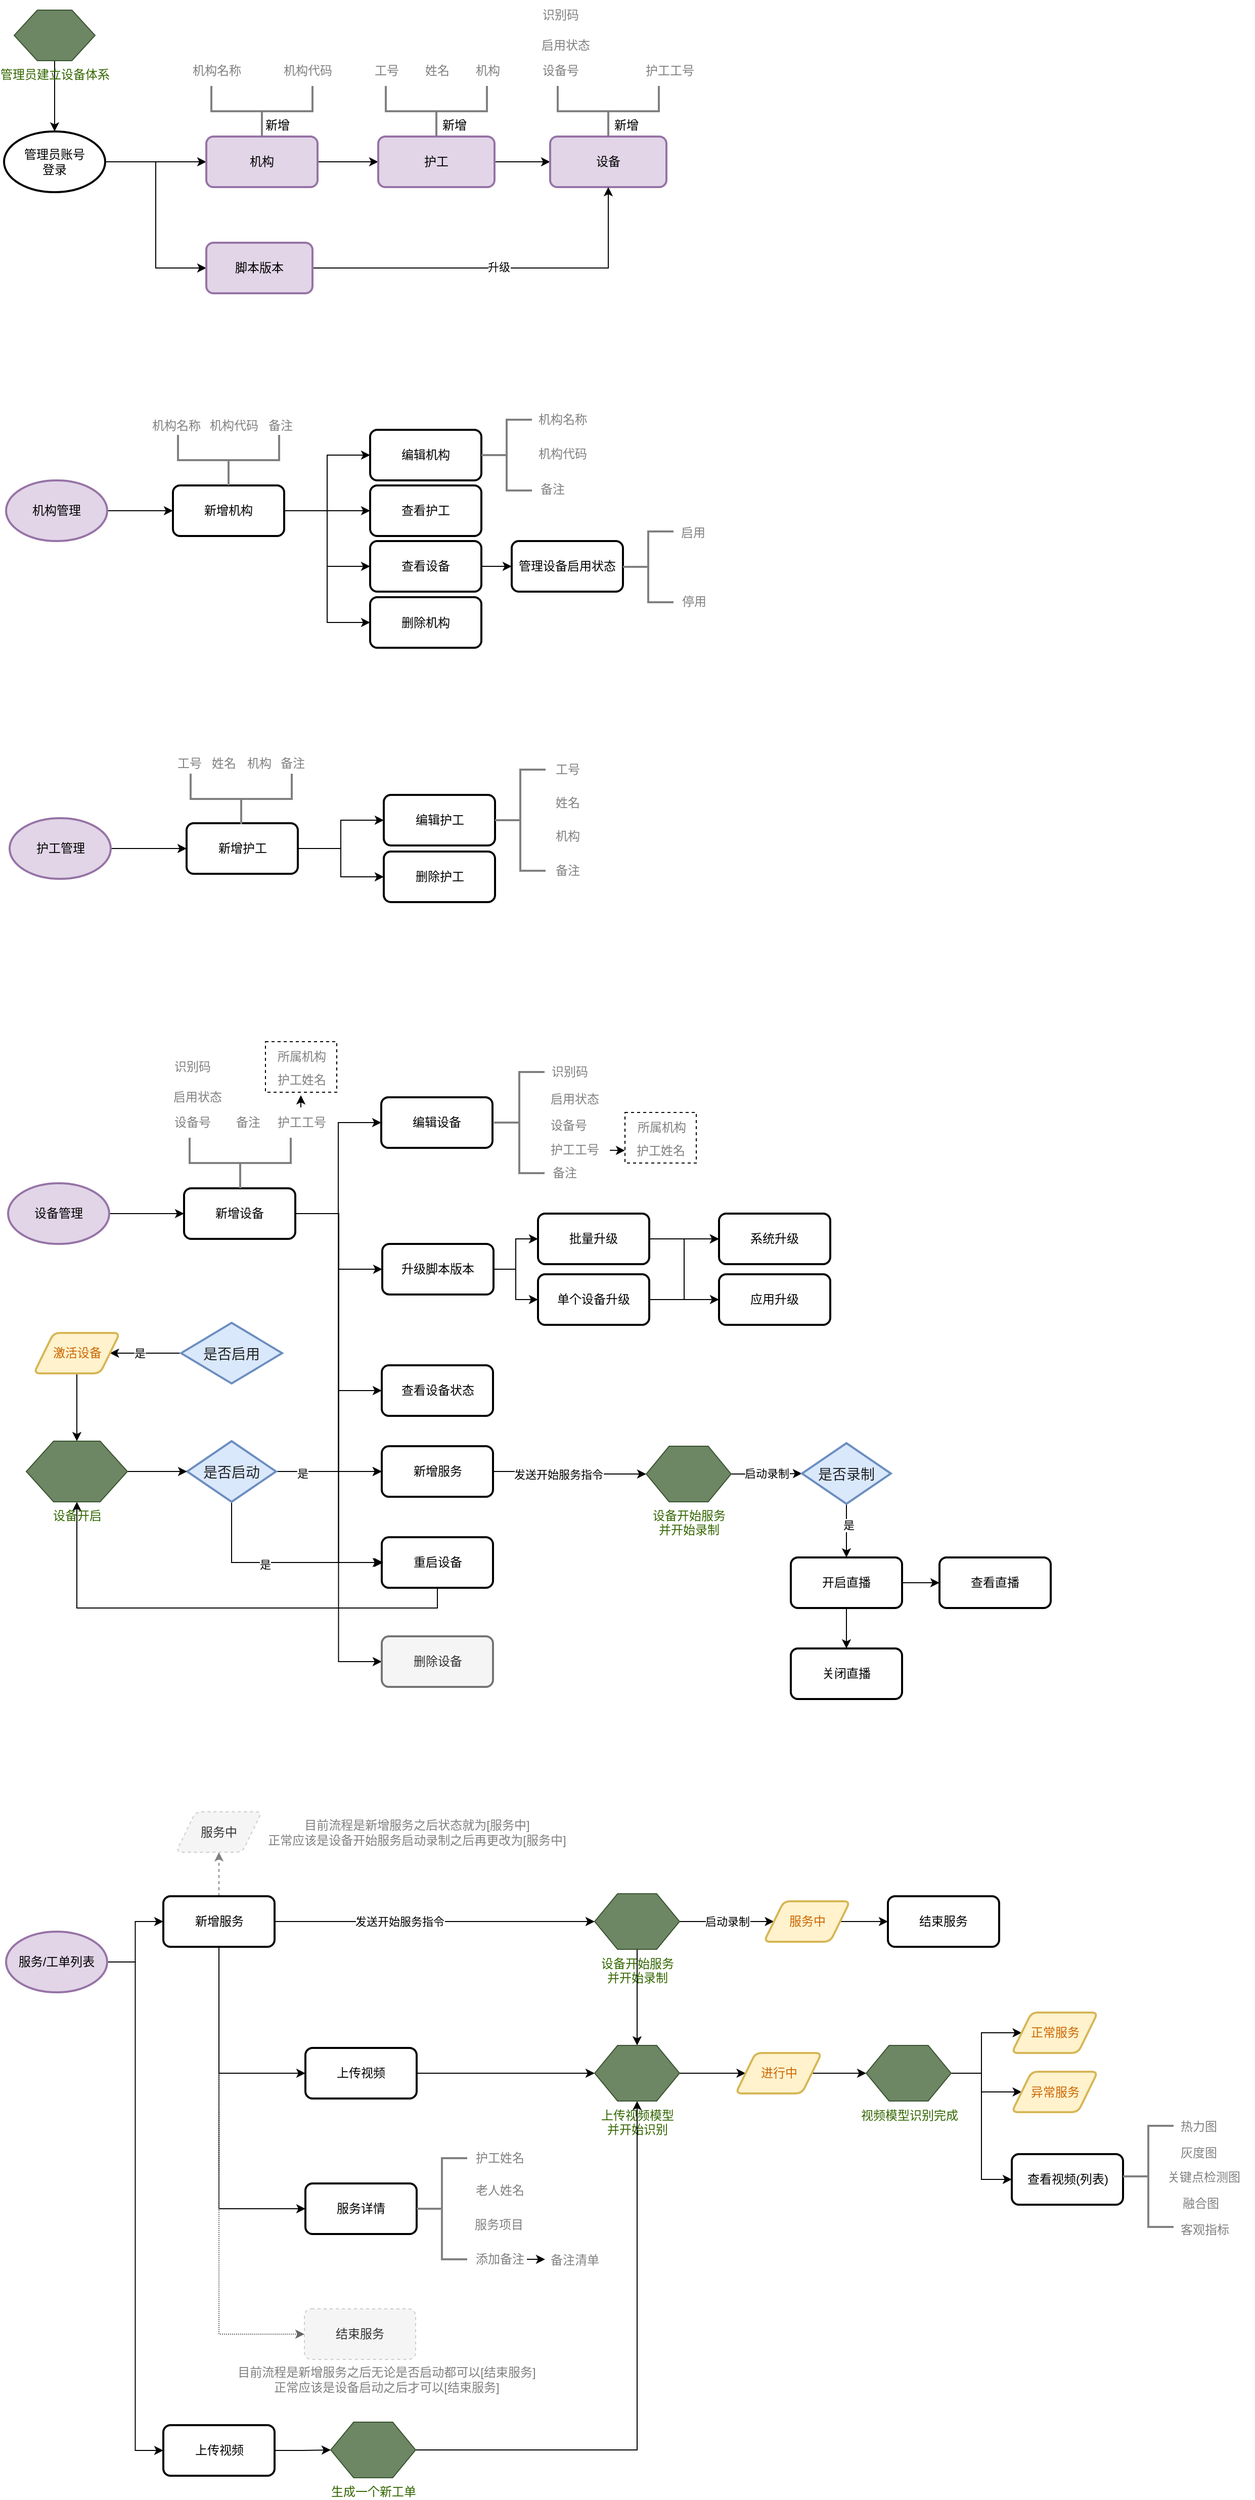 <mxfile version="20.6.0" type="github">
  <diagram id="I9pjiQGDIySaUkDOvWce" name="系统功能流程图">
    <mxGraphModel dx="1422" dy="762" grid="1" gridSize="10" guides="1" tooltips="1" connect="1" arrows="1" fold="1" page="1" pageScale="1" pageWidth="827" pageHeight="1169" math="0" shadow="0">
      <root>
        <mxCell id="0" />
        <mxCell id="1" parent="0" />
        <mxCell id="8vSvjyHVzhw1EFq-KsZb-18" style="edgeStyle=orthogonalEdgeStyle;rounded=0;orthogonalLoop=1;jettySize=auto;html=1;exitX=1;exitY=0.5;exitDx=0;exitDy=0;exitPerimeter=0;entryX=0;entryY=0.5;entryDx=0;entryDy=0;" parent="1" source="8vSvjyHVzhw1EFq-KsZb-1" target="8vSvjyHVzhw1EFq-KsZb-2" edge="1">
          <mxGeometry relative="1" as="geometry" />
        </mxCell>
        <mxCell id="8vSvjyHVzhw1EFq-KsZb-26" style="edgeStyle=orthogonalEdgeStyle;rounded=0;orthogonalLoop=1;jettySize=auto;html=1;exitX=1;exitY=0.5;exitDx=0;exitDy=0;exitPerimeter=0;entryX=0;entryY=0.5;entryDx=0;entryDy=0;" parent="1" source="8vSvjyHVzhw1EFq-KsZb-1" target="8vSvjyHVzhw1EFq-KsZb-24" edge="1">
          <mxGeometry relative="1" as="geometry" />
        </mxCell>
        <mxCell id="8vSvjyHVzhw1EFq-KsZb-1" value="管理员账号&lt;br&gt;登录" style="strokeWidth=2;html=1;shape=mxgraph.flowchart.start_1;whiteSpace=wrap;" parent="1" vertex="1">
          <mxGeometry x="25" y="140" width="100" height="60" as="geometry" />
        </mxCell>
        <mxCell id="8vSvjyHVzhw1EFq-KsZb-8" value="" style="edgeStyle=orthogonalEdgeStyle;rounded=0;orthogonalLoop=1;jettySize=auto;html=1;" parent="1" source="8vSvjyHVzhw1EFq-KsZb-2" target="8vSvjyHVzhw1EFq-KsZb-7" edge="1">
          <mxGeometry relative="1" as="geometry" />
        </mxCell>
        <mxCell id="8vSvjyHVzhw1EFq-KsZb-2" value="机构" style="rounded=1;whiteSpace=wrap;html=1;absoluteArcSize=1;arcSize=14;strokeWidth=2;fillColor=#e1d5e7;strokeColor=#9673a6;" parent="1" vertex="1">
          <mxGeometry x="225" y="145" width="110" height="50" as="geometry" />
        </mxCell>
        <mxCell id="8vSvjyHVzhw1EFq-KsZb-6" style="edgeStyle=orthogonalEdgeStyle;rounded=0;orthogonalLoop=1;jettySize=auto;html=1;exitX=0.5;exitY=1;exitDx=0;exitDy=0;" parent="1" source="8vSvjyHVzhw1EFq-KsZb-4" target="8vSvjyHVzhw1EFq-KsZb-1" edge="1">
          <mxGeometry relative="1" as="geometry" />
        </mxCell>
        <mxCell id="8vSvjyHVzhw1EFq-KsZb-4" value="管理员建立设备体系" style="verticalLabelPosition=bottom;verticalAlign=top;html=1;shape=hexagon;perimeter=hexagonPerimeter2;arcSize=6;size=0.286;fillColor=#6d8764;fontColor=#336600;strokeColor=#3A5431;" parent="1" vertex="1">
          <mxGeometry x="35" y="20" width="80" height="50" as="geometry" />
        </mxCell>
        <mxCell id="8vSvjyHVzhw1EFq-KsZb-13" style="edgeStyle=orthogonalEdgeStyle;rounded=0;orthogonalLoop=1;jettySize=auto;html=1;exitX=1;exitY=0.5;exitDx=0;exitDy=0;" parent="1" source="8vSvjyHVzhw1EFq-KsZb-7" target="8vSvjyHVzhw1EFq-KsZb-12" edge="1">
          <mxGeometry relative="1" as="geometry" />
        </mxCell>
        <mxCell id="8vSvjyHVzhw1EFq-KsZb-7" value="护工" style="whiteSpace=wrap;html=1;rounded=1;arcSize=14;strokeWidth=2;fillColor=#e1d5e7;strokeColor=#9673a6;" parent="1" vertex="1">
          <mxGeometry x="395" y="145" width="115" height="50" as="geometry" />
        </mxCell>
        <mxCell id="8vSvjyHVzhw1EFq-KsZb-9" value="" style="strokeWidth=2;html=1;shape=mxgraph.flowchart.annotation_2;align=left;labelPosition=right;pointerEvents=1;rotation=-90;strokeColor=#808080;" parent="1" vertex="1">
          <mxGeometry x="255" y="70" width="50" height="100" as="geometry" />
        </mxCell>
        <mxCell id="8vSvjyHVzhw1EFq-KsZb-10" value="&lt;font color=&quot;#808080&quot;&gt;机构名称&lt;/font&gt;" style="text;html=1;align=center;verticalAlign=middle;resizable=0;points=[];autosize=1;strokeColor=none;fillColor=none;" parent="1" vertex="1">
          <mxGeometry x="200" y="65" width="70" height="30" as="geometry" />
        </mxCell>
        <mxCell id="8vSvjyHVzhw1EFq-KsZb-11" value="&lt;font color=&quot;#808080&quot;&gt;机构代码&lt;/font&gt;" style="text;html=1;align=center;verticalAlign=middle;resizable=0;points=[];autosize=1;strokeColor=none;fillColor=none;" parent="1" vertex="1">
          <mxGeometry x="290" y="65" width="70" height="30" as="geometry" />
        </mxCell>
        <mxCell id="8vSvjyHVzhw1EFq-KsZb-12" value="设备" style="whiteSpace=wrap;html=1;rounded=1;arcSize=14;strokeWidth=2;fillColor=#e1d5e7;strokeColor=#9673a6;" parent="1" vertex="1">
          <mxGeometry x="565" y="145" width="115" height="50" as="geometry" />
        </mxCell>
        <mxCell id="8vSvjyHVzhw1EFq-KsZb-14" value="" style="strokeWidth=2;html=1;shape=mxgraph.flowchart.annotation_2;align=left;labelPosition=right;pointerEvents=1;rotation=-90;strokeColor=#808080;" parent="1" vertex="1">
          <mxGeometry x="427.5" y="70" width="50" height="100" as="geometry" />
        </mxCell>
        <mxCell id="8vSvjyHVzhw1EFq-KsZb-15" value="工号" style="text;html=1;align=center;verticalAlign=middle;resizable=0;points=[];autosize=1;strokeColor=none;fillColor=none;fontColor=#808080;" parent="1" vertex="1">
          <mxGeometry x="377.5" y="65" width="50" height="30" as="geometry" />
        </mxCell>
        <mxCell id="8vSvjyHVzhw1EFq-KsZb-16" value="姓名" style="text;html=1;align=center;verticalAlign=middle;resizable=0;points=[];autosize=1;strokeColor=none;fillColor=none;fontColor=#808080;" parent="1" vertex="1">
          <mxGeometry x="427.5" y="65" width="50" height="30" as="geometry" />
        </mxCell>
        <mxCell id="8vSvjyHVzhw1EFq-KsZb-17" value="机构" style="text;html=1;align=center;verticalAlign=middle;resizable=0;points=[];autosize=1;strokeColor=none;fillColor=none;fontColor=#808080;" parent="1" vertex="1">
          <mxGeometry x="477.5" y="65" width="50" height="30" as="geometry" />
        </mxCell>
        <mxCell id="8vSvjyHVzhw1EFq-KsZb-19" value="" style="strokeWidth=2;html=1;shape=mxgraph.flowchart.annotation_2;align=left;labelPosition=right;pointerEvents=1;rotation=-90;strokeColor=#808080;" parent="1" vertex="1">
          <mxGeometry x="597.5" y="70" width="50" height="100" as="geometry" />
        </mxCell>
        <mxCell id="8vSvjyHVzhw1EFq-KsZb-20" value="设备号" style="text;html=1;align=center;verticalAlign=middle;resizable=0;points=[];autosize=1;strokeColor=none;fillColor=none;fontColor=#808080;" parent="1" vertex="1">
          <mxGeometry x="545" y="65" width="60" height="30" as="geometry" />
        </mxCell>
        <mxCell id="8vSvjyHVzhw1EFq-KsZb-21" value="识别码" style="text;html=1;align=center;verticalAlign=middle;resizable=0;points=[];autosize=1;strokeColor=none;fillColor=none;fontColor=#808080;" parent="1" vertex="1">
          <mxGeometry x="545" y="10" width="60" height="30" as="geometry" />
        </mxCell>
        <mxCell id="8vSvjyHVzhw1EFq-KsZb-22" value="护工工号" style="text;html=1;align=center;verticalAlign=middle;resizable=0;points=[];autosize=1;strokeColor=none;fillColor=none;fontColor=#808080;" parent="1" vertex="1">
          <mxGeometry x="647.5" y="65" width="70" height="30" as="geometry" />
        </mxCell>
        <mxCell id="8vSvjyHVzhw1EFq-KsZb-23" value="启用状态" style="text;html=1;align=center;verticalAlign=middle;resizable=0;points=[];autosize=1;strokeColor=none;fillColor=none;fontColor=#808080;" parent="1" vertex="1">
          <mxGeometry x="545" y="40" width="70" height="30" as="geometry" />
        </mxCell>
        <mxCell id="8vSvjyHVzhw1EFq-KsZb-27" style="edgeStyle=orthogonalEdgeStyle;rounded=0;orthogonalLoop=1;jettySize=auto;html=1;exitX=1;exitY=0.5;exitDx=0;exitDy=0;entryX=0.5;entryY=1;entryDx=0;entryDy=0;" parent="1" source="8vSvjyHVzhw1EFq-KsZb-24" target="8vSvjyHVzhw1EFq-KsZb-12" edge="1">
          <mxGeometry relative="1" as="geometry" />
        </mxCell>
        <mxCell id="8vSvjyHVzhw1EFq-KsZb-28" value="升级" style="edgeLabel;html=1;align=center;verticalAlign=middle;resizable=0;points=[];" parent="8vSvjyHVzhw1EFq-KsZb-27" vertex="1" connectable="0">
          <mxGeometry x="-0.012" y="1" relative="1" as="geometry">
            <mxPoint as="offset" />
          </mxGeometry>
        </mxCell>
        <mxCell id="8vSvjyHVzhw1EFq-KsZb-24" value="脚本版本" style="whiteSpace=wrap;html=1;rounded=1;arcSize=14;strokeWidth=2;fillColor=#e1d5e7;strokeColor=#9673a6;" parent="1" vertex="1">
          <mxGeometry x="225" y="250" width="105" height="50" as="geometry" />
        </mxCell>
        <mxCell id="8vSvjyHVzhw1EFq-KsZb-29" value="新增" style="text;html=1;align=center;verticalAlign=middle;resizable=0;points=[];autosize=1;strokeColor=none;fillColor=none;" parent="1" vertex="1">
          <mxGeometry x="270" y="119" width="50" height="30" as="geometry" />
        </mxCell>
        <mxCell id="8vSvjyHVzhw1EFq-KsZb-30" value="新增" style="text;html=1;align=center;verticalAlign=middle;resizable=0;points=[];autosize=1;strokeColor=none;fillColor=none;" parent="1" vertex="1">
          <mxGeometry x="445" y="119" width="50" height="30" as="geometry" />
        </mxCell>
        <mxCell id="8vSvjyHVzhw1EFq-KsZb-31" value="新增" style="text;html=1;align=center;verticalAlign=middle;resizable=0;points=[];autosize=1;strokeColor=none;fillColor=none;" parent="1" vertex="1">
          <mxGeometry x="615" y="119" width="50" height="30" as="geometry" />
        </mxCell>
        <mxCell id="8vSvjyHVzhw1EFq-KsZb-39" style="edgeStyle=orthogonalEdgeStyle;rounded=0;orthogonalLoop=1;jettySize=auto;html=1;exitX=1;exitY=0.5;exitDx=0;exitDy=0;exitPerimeter=0;entryX=0;entryY=0.5;entryDx=0;entryDy=0;" parent="1" source="8vSvjyHVzhw1EFq-KsZb-35" target="8vSvjyHVzhw1EFq-KsZb-37" edge="1">
          <mxGeometry relative="1" as="geometry" />
        </mxCell>
        <mxCell id="8vSvjyHVzhw1EFq-KsZb-35" value="机构管理" style="strokeWidth=2;html=1;shape=mxgraph.flowchart.start_1;whiteSpace=wrap;fillColor=#e1d5e7;strokeColor=#9673a6;" parent="1" vertex="1">
          <mxGeometry x="27" y="485" width="100" height="60" as="geometry" />
        </mxCell>
        <mxCell id="8vSvjyHVzhw1EFq-KsZb-40" style="edgeStyle=orthogonalEdgeStyle;rounded=0;orthogonalLoop=1;jettySize=auto;html=1;exitX=1;exitY=0.5;exitDx=0;exitDy=0;entryX=0;entryY=0.5;entryDx=0;entryDy=0;" parent="1" source="8vSvjyHVzhw1EFq-KsZb-37" target="8vSvjyHVzhw1EFq-KsZb-38" edge="1">
          <mxGeometry relative="1" as="geometry" />
        </mxCell>
        <mxCell id="8vSvjyHVzhw1EFq-KsZb-46" style="edgeStyle=orthogonalEdgeStyle;rounded=0;orthogonalLoop=1;jettySize=auto;html=1;exitX=1;exitY=0.5;exitDx=0;exitDy=0;entryX=0;entryY=0.5;entryDx=0;entryDy=0;" parent="1" source="8vSvjyHVzhw1EFq-KsZb-37" target="8vSvjyHVzhw1EFq-KsZb-44" edge="1">
          <mxGeometry relative="1" as="geometry" />
        </mxCell>
        <mxCell id="8vSvjyHVzhw1EFq-KsZb-47" style="edgeStyle=orthogonalEdgeStyle;rounded=0;orthogonalLoop=1;jettySize=auto;html=1;exitX=1;exitY=0.5;exitDx=0;exitDy=0;entryX=0;entryY=0.5;entryDx=0;entryDy=0;" parent="1" source="8vSvjyHVzhw1EFq-KsZb-37" target="8vSvjyHVzhw1EFq-KsZb-45" edge="1">
          <mxGeometry relative="1" as="geometry" />
        </mxCell>
        <mxCell id="8vSvjyHVzhw1EFq-KsZb-74" style="edgeStyle=orthogonalEdgeStyle;rounded=0;orthogonalLoop=1;jettySize=auto;html=1;exitX=1;exitY=0.5;exitDx=0;exitDy=0;entryX=0;entryY=0.5;entryDx=0;entryDy=0;" parent="1" source="8vSvjyHVzhw1EFq-KsZb-37" target="8vSvjyHVzhw1EFq-KsZb-73" edge="1">
          <mxGeometry relative="1" as="geometry" />
        </mxCell>
        <mxCell id="8vSvjyHVzhw1EFq-KsZb-37" value="新增机构" style="rounded=1;whiteSpace=wrap;html=1;absoluteArcSize=1;arcSize=14;strokeWidth=2;" parent="1" vertex="1">
          <mxGeometry x="192" y="490" width="110" height="50" as="geometry" />
        </mxCell>
        <mxCell id="8vSvjyHVzhw1EFq-KsZb-38" value="编辑机构" style="rounded=1;whiteSpace=wrap;html=1;absoluteArcSize=1;arcSize=14;strokeWidth=2;" parent="1" vertex="1">
          <mxGeometry x="387" y="435" width="110" height="50" as="geometry" />
        </mxCell>
        <mxCell id="8vSvjyHVzhw1EFq-KsZb-41" value="" style="strokeWidth=2;html=1;shape=mxgraph.flowchart.annotation_2;align=left;labelPosition=right;pointerEvents=1;rotation=-90;strokeColor=#808080;" parent="1" vertex="1">
          <mxGeometry x="222" y="415" width="50" height="100" as="geometry" />
        </mxCell>
        <mxCell id="8vSvjyHVzhw1EFq-KsZb-42" value="机构名称" style="text;html=1;align=center;verticalAlign=middle;resizable=0;points=[];autosize=1;strokeColor=none;fillColor=none;fontColor=#808080;" parent="1" vertex="1">
          <mxGeometry x="160" y="416" width="70" height="30" as="geometry" />
        </mxCell>
        <mxCell id="8vSvjyHVzhw1EFq-KsZb-43" value="机构代码" style="text;html=1;align=center;verticalAlign=middle;resizable=0;points=[];autosize=1;strokeColor=none;fillColor=none;fontColor=#808080;" parent="1" vertex="1">
          <mxGeometry x="217" y="416" width="70" height="30" as="geometry" />
        </mxCell>
        <mxCell id="8vSvjyHVzhw1EFq-KsZb-44" value="查看护工" style="rounded=1;whiteSpace=wrap;html=1;absoluteArcSize=1;arcSize=14;strokeWidth=2;" parent="1" vertex="1">
          <mxGeometry x="387" y="490" width="110" height="50" as="geometry" />
        </mxCell>
        <mxCell id="8vSvjyHVzhw1EFq-KsZb-54" style="edgeStyle=orthogonalEdgeStyle;rounded=0;orthogonalLoop=1;jettySize=auto;html=1;exitX=1;exitY=0.5;exitDx=0;exitDy=0;entryX=0;entryY=0.5;entryDx=0;entryDy=0;" parent="1" source="8vSvjyHVzhw1EFq-KsZb-45" target="8vSvjyHVzhw1EFq-KsZb-53" edge="1">
          <mxGeometry relative="1" as="geometry" />
        </mxCell>
        <mxCell id="8vSvjyHVzhw1EFq-KsZb-45" value="查看设备" style="rounded=1;whiteSpace=wrap;html=1;absoluteArcSize=1;arcSize=14;strokeWidth=2;" parent="1" vertex="1">
          <mxGeometry x="387" y="545" width="110" height="50" as="geometry" />
        </mxCell>
        <mxCell id="8vSvjyHVzhw1EFq-KsZb-48" value="" style="strokeWidth=2;html=1;shape=mxgraph.flowchart.annotation_2;align=left;labelPosition=right;pointerEvents=1;rotation=0;strokeColor=#808080;" parent="1" vertex="1">
          <mxGeometry x="497" y="425" width="50" height="70" as="geometry" />
        </mxCell>
        <mxCell id="8vSvjyHVzhw1EFq-KsZb-49" value="机构名称" style="text;html=1;align=center;verticalAlign=middle;resizable=0;points=[];autosize=1;strokeColor=none;fillColor=none;fontColor=#808080;" parent="1" vertex="1">
          <mxGeometry x="542" y="410" width="70" height="30" as="geometry" />
        </mxCell>
        <mxCell id="8vSvjyHVzhw1EFq-KsZb-50" value="机构代码" style="text;html=1;align=center;verticalAlign=middle;resizable=0;points=[];autosize=1;strokeColor=none;fillColor=none;fontColor=#808080;" parent="1" vertex="1">
          <mxGeometry x="542" y="444" width="70" height="30" as="geometry" />
        </mxCell>
        <mxCell id="8vSvjyHVzhw1EFq-KsZb-51" value="备注" style="text;html=1;align=center;verticalAlign=middle;resizable=0;points=[];autosize=1;strokeColor=none;fillColor=none;fontColor=#808080;" parent="1" vertex="1">
          <mxGeometry x="273" y="416" width="50" height="30" as="geometry" />
        </mxCell>
        <mxCell id="8vSvjyHVzhw1EFq-KsZb-52" value="备注" style="text;html=1;align=center;verticalAlign=middle;resizable=0;points=[];autosize=1;strokeColor=none;fillColor=none;fontColor=#808080;" parent="1" vertex="1">
          <mxGeometry x="542" y="479" width="50" height="30" as="geometry" />
        </mxCell>
        <mxCell id="8vSvjyHVzhw1EFq-KsZb-53" value="管理设备启用状态" style="rounded=1;whiteSpace=wrap;html=1;absoluteArcSize=1;arcSize=14;strokeWidth=2;" parent="1" vertex="1">
          <mxGeometry x="527" y="545" width="110" height="50" as="geometry" />
        </mxCell>
        <mxCell id="8vSvjyHVzhw1EFq-KsZb-55" value="" style="strokeWidth=2;html=1;shape=mxgraph.flowchart.annotation_2;align=left;labelPosition=right;pointerEvents=1;rotation=0;strokeColor=#808080;" parent="1" vertex="1">
          <mxGeometry x="637" y="535.5" width="50" height="70" as="geometry" />
        </mxCell>
        <mxCell id="8vSvjyHVzhw1EFq-KsZb-56" value="启用" style="text;html=1;align=center;verticalAlign=middle;resizable=0;points=[];autosize=1;strokeColor=none;fillColor=none;fontColor=#808080;" parent="1" vertex="1">
          <mxGeometry x="681" y="522" width="50" height="30" as="geometry" />
        </mxCell>
        <mxCell id="8vSvjyHVzhw1EFq-KsZb-57" value="停用" style="text;html=1;align=center;verticalAlign=middle;resizable=0;points=[];autosize=1;strokeColor=none;fillColor=none;fontColor=#808080;" parent="1" vertex="1">
          <mxGeometry x="682" y="589.5" width="50" height="30" as="geometry" />
        </mxCell>
        <mxCell id="8vSvjyHVzhw1EFq-KsZb-60" style="edgeStyle=orthogonalEdgeStyle;rounded=0;orthogonalLoop=1;jettySize=auto;html=1;exitX=1;exitY=0.5;exitDx=0;exitDy=0;exitPerimeter=0;" parent="1" source="8vSvjyHVzhw1EFq-KsZb-58" target="8vSvjyHVzhw1EFq-KsZb-59" edge="1">
          <mxGeometry relative="1" as="geometry" />
        </mxCell>
        <mxCell id="8vSvjyHVzhw1EFq-KsZb-58" value="护工管理" style="strokeWidth=2;html=1;shape=mxgraph.flowchart.start_1;whiteSpace=wrap;fillColor=#e1d5e7;strokeColor=#9673a6;" parent="1" vertex="1">
          <mxGeometry x="30.5" y="819" width="100" height="60" as="geometry" />
        </mxCell>
        <mxCell id="8vSvjyHVzhw1EFq-KsZb-72" style="edgeStyle=orthogonalEdgeStyle;rounded=0;orthogonalLoop=1;jettySize=auto;html=1;exitX=1;exitY=0.5;exitDx=0;exitDy=0;entryX=0;entryY=0.5;entryDx=0;entryDy=0;" parent="1" source="8vSvjyHVzhw1EFq-KsZb-59" target="8vSvjyHVzhw1EFq-KsZb-66" edge="1">
          <mxGeometry relative="1" as="geometry" />
        </mxCell>
        <mxCell id="8vSvjyHVzhw1EFq-KsZb-76" style="edgeStyle=orthogonalEdgeStyle;rounded=0;orthogonalLoop=1;jettySize=auto;html=1;exitX=1;exitY=0.5;exitDx=0;exitDy=0;entryX=0;entryY=0.5;entryDx=0;entryDy=0;" parent="1" source="8vSvjyHVzhw1EFq-KsZb-59" target="8vSvjyHVzhw1EFq-KsZb-75" edge="1">
          <mxGeometry relative="1" as="geometry" />
        </mxCell>
        <mxCell id="8vSvjyHVzhw1EFq-KsZb-59" value="新增护工" style="rounded=1;whiteSpace=wrap;html=1;absoluteArcSize=1;arcSize=14;strokeWidth=2;" parent="1" vertex="1">
          <mxGeometry x="205.5" y="824" width="110" height="50" as="geometry" />
        </mxCell>
        <mxCell id="8vSvjyHVzhw1EFq-KsZb-61" value="" style="strokeWidth=2;html=1;shape=mxgraph.flowchart.annotation_2;align=left;labelPosition=right;pointerEvents=1;rotation=-90;strokeColor=#808080;" parent="1" vertex="1">
          <mxGeometry x="234.5" y="750" width="50" height="100" as="geometry" />
        </mxCell>
        <mxCell id="8vSvjyHVzhw1EFq-KsZb-62" value="工号" style="text;html=1;align=center;verticalAlign=middle;resizable=0;points=[];autosize=1;strokeColor=none;fillColor=none;fontColor=#808080;" parent="1" vertex="1">
          <mxGeometry x="182.5" y="750" width="50" height="30" as="geometry" />
        </mxCell>
        <mxCell id="8vSvjyHVzhw1EFq-KsZb-63" value="姓名" style="text;html=1;align=center;verticalAlign=middle;resizable=0;points=[];autosize=1;strokeColor=none;fillColor=none;fontColor=#808080;" parent="1" vertex="1">
          <mxGeometry x="216.5" y="750" width="50" height="30" as="geometry" />
        </mxCell>
        <mxCell id="8vSvjyHVzhw1EFq-KsZb-64" value="机构" style="text;html=1;align=center;verticalAlign=middle;resizable=0;points=[];autosize=1;strokeColor=none;fillColor=none;fontColor=#808080;" parent="1" vertex="1">
          <mxGeometry x="251.5" y="750" width="50" height="30" as="geometry" />
        </mxCell>
        <mxCell id="8vSvjyHVzhw1EFq-KsZb-65" value="备注" style="text;html=1;align=center;verticalAlign=middle;resizable=0;points=[];autosize=1;strokeColor=none;fillColor=none;fontColor=#808080;" parent="1" vertex="1">
          <mxGeometry x="284.5" y="750" width="50" height="30" as="geometry" />
        </mxCell>
        <mxCell id="8vSvjyHVzhw1EFq-KsZb-66" value="编辑护工" style="rounded=1;whiteSpace=wrap;html=1;absoluteArcSize=1;arcSize=14;strokeWidth=2;" parent="1" vertex="1">
          <mxGeometry x="400.5" y="796" width="110" height="50" as="geometry" />
        </mxCell>
        <mxCell id="8vSvjyHVzhw1EFq-KsZb-67" value="" style="strokeWidth=2;html=1;shape=mxgraph.flowchart.annotation_2;align=left;labelPosition=right;pointerEvents=1;rotation=0;strokeColor=#808080;" parent="1" vertex="1">
          <mxGeometry x="510.5" y="771" width="50" height="100" as="geometry" />
        </mxCell>
        <mxCell id="8vSvjyHVzhw1EFq-KsZb-68" value="工号" style="text;html=1;align=center;verticalAlign=middle;resizable=0;points=[];autosize=1;strokeColor=none;fillColor=none;fontColor=#808080;" parent="1" vertex="1">
          <mxGeometry x="556.5" y="756" width="50" height="30" as="geometry" />
        </mxCell>
        <mxCell id="8vSvjyHVzhw1EFq-KsZb-69" value="姓名" style="text;html=1;align=center;verticalAlign=middle;resizable=0;points=[];autosize=1;strokeColor=none;fillColor=none;fontColor=#808080;" parent="1" vertex="1">
          <mxGeometry x="556.5" y="788.5" width="50" height="30" as="geometry" />
        </mxCell>
        <mxCell id="8vSvjyHVzhw1EFq-KsZb-70" value="机构" style="text;html=1;align=center;verticalAlign=middle;resizable=0;points=[];autosize=1;strokeColor=none;fillColor=none;fontColor=#808080;" parent="1" vertex="1">
          <mxGeometry x="556.5" y="821.5" width="50" height="30" as="geometry" />
        </mxCell>
        <mxCell id="8vSvjyHVzhw1EFq-KsZb-71" value="备注" style="text;html=1;align=center;verticalAlign=middle;resizable=0;points=[];autosize=1;strokeColor=none;fillColor=none;fontColor=#808080;" parent="1" vertex="1">
          <mxGeometry x="556.5" y="856" width="50" height="30" as="geometry" />
        </mxCell>
        <mxCell id="8vSvjyHVzhw1EFq-KsZb-73" value="删除机构" style="rounded=1;whiteSpace=wrap;html=1;absoluteArcSize=1;arcSize=14;strokeWidth=2;" parent="1" vertex="1">
          <mxGeometry x="387" y="600.5" width="110" height="50" as="geometry" />
        </mxCell>
        <mxCell id="8vSvjyHVzhw1EFq-KsZb-75" value="删除护工" style="rounded=1;whiteSpace=wrap;html=1;absoluteArcSize=1;arcSize=14;strokeWidth=2;" parent="1" vertex="1">
          <mxGeometry x="400.5" y="852" width="110" height="50" as="geometry" />
        </mxCell>
        <mxCell id="8vSvjyHVzhw1EFq-KsZb-79" style="edgeStyle=orthogonalEdgeStyle;rounded=0;orthogonalLoop=1;jettySize=auto;html=1;exitX=1;exitY=0.5;exitDx=0;exitDy=0;exitPerimeter=0;" parent="1" source="8vSvjyHVzhw1EFq-KsZb-77" target="8vSvjyHVzhw1EFq-KsZb-78" edge="1">
          <mxGeometry relative="1" as="geometry" />
        </mxCell>
        <mxCell id="8vSvjyHVzhw1EFq-KsZb-77" value="设备管理" style="strokeWidth=2;html=1;shape=mxgraph.flowchart.start_1;whiteSpace=wrap;fillColor=#e1d5e7;strokeColor=#9673a6;" parent="1" vertex="1">
          <mxGeometry x="29" y="1180" width="100" height="60" as="geometry" />
        </mxCell>
        <mxCell id="8vSvjyHVzhw1EFq-KsZb-108" style="edgeStyle=orthogonalEdgeStyle;rounded=0;orthogonalLoop=1;jettySize=auto;html=1;exitX=1;exitY=0.5;exitDx=0;exitDy=0;entryX=0;entryY=0.5;entryDx=0;entryDy=0;" parent="1" source="8vSvjyHVzhw1EFq-KsZb-78" target="8vSvjyHVzhw1EFq-KsZb-96" edge="1">
          <mxGeometry relative="1" as="geometry" />
        </mxCell>
        <mxCell id="8vSvjyHVzhw1EFq-KsZb-110" style="edgeStyle=orthogonalEdgeStyle;rounded=0;orthogonalLoop=1;jettySize=auto;html=1;exitX=1;exitY=0.5;exitDx=0;exitDy=0;entryX=0;entryY=0.5;entryDx=0;entryDy=0;" parent="1" source="8vSvjyHVzhw1EFq-KsZb-78" target="8vSvjyHVzhw1EFq-KsZb-109" edge="1">
          <mxGeometry relative="1" as="geometry" />
        </mxCell>
        <mxCell id="8vSvjyHVzhw1EFq-KsZb-116" style="edgeStyle=orthogonalEdgeStyle;rounded=0;orthogonalLoop=1;jettySize=auto;html=1;exitX=1;exitY=0.5;exitDx=0;exitDy=0;entryX=0;entryY=0.5;entryDx=0;entryDy=0;" parent="1" source="8vSvjyHVzhw1EFq-KsZb-78" target="8vSvjyHVzhw1EFq-KsZb-115" edge="1">
          <mxGeometry relative="1" as="geometry" />
        </mxCell>
        <mxCell id="8vSvjyHVzhw1EFq-KsZb-133" style="edgeStyle=orthogonalEdgeStyle;rounded=0;orthogonalLoop=1;jettySize=auto;html=1;exitX=1;exitY=0.5;exitDx=0;exitDy=0;entryX=0;entryY=0.5;entryDx=0;entryDy=0;" parent="1" source="8vSvjyHVzhw1EFq-KsZb-78" target="8vSvjyHVzhw1EFq-KsZb-118" edge="1">
          <mxGeometry relative="1" as="geometry" />
        </mxCell>
        <mxCell id="8vSvjyHVzhw1EFq-KsZb-158" style="edgeStyle=orthogonalEdgeStyle;rounded=0;orthogonalLoop=1;jettySize=auto;html=1;exitX=1;exitY=0.5;exitDx=0;exitDy=0;entryX=0;entryY=0.5;entryDx=0;entryDy=0;" parent="1" source="8vSvjyHVzhw1EFq-KsZb-78" target="8vSvjyHVzhw1EFq-KsZb-123" edge="1">
          <mxGeometry relative="1" as="geometry" />
        </mxCell>
        <mxCell id="8vSvjyHVzhw1EFq-KsZb-161" style="edgeStyle=orthogonalEdgeStyle;rounded=0;orthogonalLoop=1;jettySize=auto;html=1;exitX=1;exitY=0.5;exitDx=0;exitDy=0;entryX=0;entryY=0.5;entryDx=0;entryDy=0;" parent="1" source="8vSvjyHVzhw1EFq-KsZb-78" target="8vSvjyHVzhw1EFq-KsZb-117" edge="1">
          <mxGeometry relative="1" as="geometry" />
        </mxCell>
        <mxCell id="8vSvjyHVzhw1EFq-KsZb-78" value="新增设备" style="rounded=1;whiteSpace=wrap;html=1;absoluteArcSize=1;arcSize=14;strokeWidth=2;" parent="1" vertex="1">
          <mxGeometry x="203" y="1185" width="110" height="50" as="geometry" />
        </mxCell>
        <mxCell id="8vSvjyHVzhw1EFq-KsZb-80" value="" style="strokeWidth=2;html=1;shape=mxgraph.flowchart.annotation_2;align=left;labelPosition=right;pointerEvents=1;rotation=-90;strokeColor=#808080;" parent="1" vertex="1">
          <mxGeometry x="233.5" y="1110" width="50" height="100" as="geometry" />
        </mxCell>
        <mxCell id="8vSvjyHVzhw1EFq-KsZb-81" value="设备号" style="text;html=1;align=center;verticalAlign=middle;resizable=0;points=[];autosize=1;strokeColor=none;fillColor=none;fontColor=#808080;" parent="1" vertex="1">
          <mxGeometry x="181" y="1105" width="60" height="30" as="geometry" />
        </mxCell>
        <mxCell id="8vSvjyHVzhw1EFq-KsZb-82" value="识别码" style="text;html=1;align=center;verticalAlign=middle;resizable=0;points=[];autosize=1;strokeColor=none;fillColor=none;fontColor=#808080;" parent="1" vertex="1">
          <mxGeometry x="181" y="1050" width="60" height="30" as="geometry" />
        </mxCell>
        <mxCell id="8vSvjyHVzhw1EFq-KsZb-83" value="护工工号" style="text;html=1;align=center;verticalAlign=middle;resizable=0;points=[];autosize=1;strokeColor=none;fillColor=none;fontColor=#808080;" parent="1" vertex="1">
          <mxGeometry x="283.5" y="1105" width="70" height="30" as="geometry" />
        </mxCell>
        <mxCell id="8vSvjyHVzhw1EFq-KsZb-84" value="启用状态" style="text;html=1;align=center;verticalAlign=middle;resizable=0;points=[];autosize=1;strokeColor=none;fillColor=none;fontColor=#808080;" parent="1" vertex="1">
          <mxGeometry x="181" y="1080" width="70" height="30" as="geometry" />
        </mxCell>
        <mxCell id="8vSvjyHVzhw1EFq-KsZb-85" value="备注" style="text;html=1;align=center;verticalAlign=middle;resizable=0;points=[];autosize=1;strokeColor=none;fillColor=none;fontColor=#808080;" parent="1" vertex="1">
          <mxGeometry x="241" y="1105" width="50" height="30" as="geometry" />
        </mxCell>
        <mxCell id="8vSvjyHVzhw1EFq-KsZb-92" value="" style="group;fontColor=#808080;" parent="1" vertex="1" connectable="0">
          <mxGeometry x="283.5" y="1040" width="158" height="53" as="geometry" />
        </mxCell>
        <mxCell id="8vSvjyHVzhw1EFq-KsZb-91" value="" style="rounded=0;whiteSpace=wrap;html=1;fillColor=none;dashed=1;" parent="8vSvjyHVzhw1EFq-KsZb-92" vertex="1">
          <mxGeometry width="70.5" height="50" as="geometry" />
        </mxCell>
        <mxCell id="8vSvjyHVzhw1EFq-KsZb-86" value="护工姓名" style="text;html=1;align=center;verticalAlign=middle;resizable=0;points=[];autosize=1;strokeColor=none;fillColor=none;fontColor=#808080;" parent="8vSvjyHVzhw1EFq-KsZb-92" vertex="1">
          <mxGeometry y="23" width="70" height="30" as="geometry" />
        </mxCell>
        <mxCell id="8vSvjyHVzhw1EFq-KsZb-88" value="所属机构" style="text;html=1;align=center;verticalAlign=middle;resizable=0;points=[];autosize=1;strokeColor=none;fillColor=none;fontColor=#808080;" parent="8vSvjyHVzhw1EFq-KsZb-92" vertex="1">
          <mxGeometry x="0.5" width="70" height="30" as="geometry" />
        </mxCell>
        <mxCell id="8vSvjyHVzhw1EFq-KsZb-93" value="" style="endArrow=classic;html=1;rounded=0;" parent="1" source="8vSvjyHVzhw1EFq-KsZb-83" target="8vSvjyHVzhw1EFq-KsZb-86" edge="1">
          <mxGeometry relative="1" as="geometry">
            <mxPoint x="364" y="1080" as="sourcePoint" />
            <mxPoint x="464" y="1080" as="targetPoint" />
          </mxGeometry>
        </mxCell>
        <mxCell id="8vSvjyHVzhw1EFq-KsZb-96" value="编辑设备" style="rounded=1;whiteSpace=wrap;html=1;absoluteArcSize=1;arcSize=14;strokeWidth=2;" parent="1" vertex="1">
          <mxGeometry x="398" y="1095" width="110" height="50" as="geometry" />
        </mxCell>
        <mxCell id="8vSvjyHVzhw1EFq-KsZb-97" value="" style="strokeWidth=2;html=1;shape=mxgraph.flowchart.annotation_2;align=left;labelPosition=right;pointerEvents=1;rotation=0;strokeColor=#808080;" parent="1" vertex="1">
          <mxGeometry x="509.5" y="1070" width="50" height="100" as="geometry" />
        </mxCell>
        <mxCell id="8vSvjyHVzhw1EFq-KsZb-98" value="设备号" style="text;html=1;align=center;verticalAlign=middle;resizable=0;points=[];autosize=1;strokeColor=none;fillColor=none;fontColor=#808080;" parent="1" vertex="1">
          <mxGeometry x="553" y="1108" width="60" height="30" as="geometry" />
        </mxCell>
        <mxCell id="8vSvjyHVzhw1EFq-KsZb-99" value="识别码" style="text;html=1;align=center;verticalAlign=middle;resizable=0;points=[];autosize=1;strokeColor=none;fillColor=none;fontColor=#808080;" parent="1" vertex="1">
          <mxGeometry x="553.5" y="1054.5" width="60" height="30" as="geometry" />
        </mxCell>
        <mxCell id="8vSvjyHVzhw1EFq-KsZb-100" value="护工工号" style="text;html=1;align=center;verticalAlign=middle;resizable=0;points=[];autosize=1;strokeColor=none;fillColor=none;fontColor=#808080;" parent="1" vertex="1">
          <mxGeometry x="554" y="1132" width="70" height="30" as="geometry" />
        </mxCell>
        <mxCell id="8vSvjyHVzhw1EFq-KsZb-101" value="启用状态" style="text;html=1;align=center;verticalAlign=middle;resizable=0;points=[];autosize=1;strokeColor=none;fillColor=none;fontColor=#808080;" parent="1" vertex="1">
          <mxGeometry x="554" y="1082" width="70" height="30" as="geometry" />
        </mxCell>
        <mxCell id="8vSvjyHVzhw1EFq-KsZb-102" value="备注" style="text;html=1;align=center;verticalAlign=middle;resizable=0;points=[];autosize=1;strokeColor=none;fillColor=none;fontColor=#808080;" parent="1" vertex="1">
          <mxGeometry x="554" y="1155" width="50" height="30" as="geometry" />
        </mxCell>
        <mxCell id="8vSvjyHVzhw1EFq-KsZb-103" value="" style="group" parent="1" vertex="1" connectable="0">
          <mxGeometry x="635" y="910" width="158" height="53" as="geometry" />
        </mxCell>
        <mxCell id="8vSvjyHVzhw1EFq-KsZb-104" value="" style="rounded=0;whiteSpace=wrap;html=1;fillColor=none;dashed=1;" parent="8vSvjyHVzhw1EFq-KsZb-103" vertex="1">
          <mxGeometry x="4" y="200" width="70.5" height="50" as="geometry" />
        </mxCell>
        <mxCell id="8vSvjyHVzhw1EFq-KsZb-105" value="护工姓名" style="text;html=1;align=center;verticalAlign=middle;resizable=0;points=[];autosize=1;strokeColor=none;fillColor=none;fontColor=#808080;" parent="8vSvjyHVzhw1EFq-KsZb-103" vertex="1">
          <mxGeometry x="4" y="223" width="70" height="30" as="geometry" />
        </mxCell>
        <mxCell id="8vSvjyHVzhw1EFq-KsZb-106" value="所属机构" style="text;html=1;align=center;verticalAlign=middle;resizable=0;points=[];autosize=1;strokeColor=none;fillColor=none;fontColor=#808080;" parent="8vSvjyHVzhw1EFq-KsZb-103" vertex="1">
          <mxGeometry x="4.5" y="200" width="70" height="30" as="geometry" />
        </mxCell>
        <mxCell id="8vSvjyHVzhw1EFq-KsZb-107" value="" style="endArrow=classic;html=1;rounded=0;" parent="1" source="8vSvjyHVzhw1EFq-KsZb-100" target="8vSvjyHVzhw1EFq-KsZb-105" edge="1">
          <mxGeometry relative="1" as="geometry">
            <mxPoint x="727" y="1060" as="sourcePoint" />
            <mxPoint x="827" y="1060" as="targetPoint" />
          </mxGeometry>
        </mxCell>
        <mxCell id="8vSvjyHVzhw1EFq-KsZb-114" style="edgeStyle=orthogonalEdgeStyle;rounded=0;orthogonalLoop=1;jettySize=auto;html=1;exitX=1;exitY=0.5;exitDx=0;exitDy=0;entryX=0;entryY=0.5;entryDx=0;entryDy=0;" parent="1" source="8vSvjyHVzhw1EFq-KsZb-124" target="8vSvjyHVzhw1EFq-KsZb-111" edge="1">
          <mxGeometry relative="1" as="geometry" />
        </mxCell>
        <mxCell id="8vSvjyHVzhw1EFq-KsZb-126" style="edgeStyle=orthogonalEdgeStyle;rounded=0;orthogonalLoop=1;jettySize=auto;html=1;exitX=1;exitY=0.5;exitDx=0;exitDy=0;" parent="1" source="8vSvjyHVzhw1EFq-KsZb-109" target="8vSvjyHVzhw1EFq-KsZb-124" edge="1">
          <mxGeometry relative="1" as="geometry" />
        </mxCell>
        <mxCell id="8vSvjyHVzhw1EFq-KsZb-127" style="edgeStyle=orthogonalEdgeStyle;rounded=0;orthogonalLoop=1;jettySize=auto;html=1;exitX=1;exitY=0.5;exitDx=0;exitDy=0;entryX=0;entryY=0.5;entryDx=0;entryDy=0;" parent="1" source="8vSvjyHVzhw1EFq-KsZb-109" target="8vSvjyHVzhw1EFq-KsZb-125" edge="1">
          <mxGeometry relative="1" as="geometry" />
        </mxCell>
        <mxCell id="8vSvjyHVzhw1EFq-KsZb-109" value="升级脚本版本" style="rounded=1;whiteSpace=wrap;html=1;absoluteArcSize=1;arcSize=14;strokeWidth=2;" parent="1" vertex="1">
          <mxGeometry x="399" y="1240" width="110" height="50" as="geometry" />
        </mxCell>
        <mxCell id="8vSvjyHVzhw1EFq-KsZb-111" value="系统升级" style="rounded=1;whiteSpace=wrap;html=1;absoluteArcSize=1;arcSize=14;strokeWidth=2;" parent="1" vertex="1">
          <mxGeometry x="732" y="1210" width="110" height="50" as="geometry" />
        </mxCell>
        <mxCell id="8vSvjyHVzhw1EFq-KsZb-112" value="应用升级" style="rounded=1;whiteSpace=wrap;html=1;absoluteArcSize=1;arcSize=14;strokeWidth=2;" parent="1" vertex="1">
          <mxGeometry x="732" y="1270" width="110" height="50" as="geometry" />
        </mxCell>
        <mxCell id="8vSvjyHVzhw1EFq-KsZb-115" value="查看设备状态" style="rounded=1;whiteSpace=wrap;html=1;absoluteArcSize=1;arcSize=14;strokeWidth=2;" parent="1" vertex="1">
          <mxGeometry x="398.5" y="1360" width="110" height="50" as="geometry" />
        </mxCell>
        <mxCell id="8vSvjyHVzhw1EFq-KsZb-117" value="删除设备" style="rounded=1;whiteSpace=wrap;html=1;absoluteArcSize=1;arcSize=14;strokeWidth=2;fillColor=#f5f5f5;fontColor=#333333;strokeColor=#757575;" parent="1" vertex="1">
          <mxGeometry x="398.5" y="1628" width="110" height="50" as="geometry" />
        </mxCell>
        <mxCell id="8vSvjyHVzhw1EFq-KsZb-132" style="edgeStyle=orthogonalEdgeStyle;rounded=0;orthogonalLoop=1;jettySize=auto;html=1;exitX=1;exitY=0.5;exitDx=0;exitDy=0;entryX=0;entryY=0.5;entryDx=0;entryDy=0;" parent="1" source="8vSvjyHVzhw1EFq-KsZb-118" target="8vSvjyHVzhw1EFq-KsZb-130" edge="1">
          <mxGeometry relative="1" as="geometry" />
        </mxCell>
        <mxCell id="8vSvjyHVzhw1EFq-KsZb-136" value="发送开始服务指令" style="edgeLabel;html=1;align=center;verticalAlign=middle;resizable=0;points=[];" parent="8vSvjyHVzhw1EFq-KsZb-132" vertex="1" connectable="0">
          <mxGeometry x="-0.18" y="-3" relative="1" as="geometry">
            <mxPoint x="1" as="offset" />
          </mxGeometry>
        </mxCell>
        <mxCell id="8vSvjyHVzhw1EFq-KsZb-118" value="新增服务" style="rounded=1;whiteSpace=wrap;html=1;absoluteArcSize=1;arcSize=14;strokeWidth=2;" parent="1" vertex="1">
          <mxGeometry x="398.5" y="1440" width="110" height="50" as="geometry" />
        </mxCell>
        <mxCell id="8vSvjyHVzhw1EFq-KsZb-120" value="查看直播" style="rounded=1;whiteSpace=wrap;html=1;absoluteArcSize=1;arcSize=14;strokeWidth=2;" parent="1" vertex="1">
          <mxGeometry x="950" y="1550" width="110" height="50" as="geometry" />
        </mxCell>
        <mxCell id="8vSvjyHVzhw1EFq-KsZb-157" style="edgeStyle=orthogonalEdgeStyle;rounded=0;orthogonalLoop=1;jettySize=auto;html=1;exitX=0.5;exitY=1;exitDx=0;exitDy=0;" parent="1" source="8vSvjyHVzhw1EFq-KsZb-121" target="8vSvjyHVzhw1EFq-KsZb-122" edge="1">
          <mxGeometry relative="1" as="geometry" />
        </mxCell>
        <mxCell id="8vSvjyHVzhw1EFq-KsZb-173" style="edgeStyle=orthogonalEdgeStyle;rounded=0;orthogonalLoop=1;jettySize=auto;html=1;exitX=1;exitY=0.5;exitDx=0;exitDy=0;entryX=0;entryY=0.5;entryDx=0;entryDy=0;fontColor=#FFFFFF;" parent="1" source="8vSvjyHVzhw1EFq-KsZb-121" target="8vSvjyHVzhw1EFq-KsZb-120" edge="1">
          <mxGeometry relative="1" as="geometry" />
        </mxCell>
        <mxCell id="8vSvjyHVzhw1EFq-KsZb-121" value="开启直播" style="rounded=1;whiteSpace=wrap;html=1;absoluteArcSize=1;arcSize=14;strokeWidth=2;" parent="1" vertex="1">
          <mxGeometry x="803" y="1550" width="110" height="50" as="geometry" />
        </mxCell>
        <mxCell id="8vSvjyHVzhw1EFq-KsZb-122" value="关闭直播" style="rounded=1;whiteSpace=wrap;html=1;absoluteArcSize=1;arcSize=14;strokeWidth=2;" parent="1" vertex="1">
          <mxGeometry x="803" y="1640" width="110" height="50" as="geometry" />
        </mxCell>
        <mxCell id="ZiAoalVGymomJ1lN97V9-81" style="edgeStyle=orthogonalEdgeStyle;rounded=0;orthogonalLoop=1;jettySize=auto;html=1;exitX=0.5;exitY=1;exitDx=0;exitDy=0;entryX=0.5;entryY=1;entryDx=0;entryDy=0;strokeColor=#000000;strokeWidth=1;" edge="1" parent="1" source="8vSvjyHVzhw1EFq-KsZb-123" target="8vSvjyHVzhw1EFq-KsZb-146">
          <mxGeometry relative="1" as="geometry" />
        </mxCell>
        <mxCell id="8vSvjyHVzhw1EFq-KsZb-123" value="重启设备" style="rounded=1;whiteSpace=wrap;html=1;absoluteArcSize=1;arcSize=14;strokeWidth=2;" parent="1" vertex="1">
          <mxGeometry x="398.5" y="1530" width="110" height="50" as="geometry" />
        </mxCell>
        <mxCell id="8vSvjyHVzhw1EFq-KsZb-124" value="批量升级" style="rounded=1;whiteSpace=wrap;html=1;absoluteArcSize=1;arcSize=14;strokeWidth=2;" parent="1" vertex="1">
          <mxGeometry x="553" y="1210" width="110" height="50" as="geometry" />
        </mxCell>
        <mxCell id="8vSvjyHVzhw1EFq-KsZb-128" style="edgeStyle=orthogonalEdgeStyle;rounded=0;orthogonalLoop=1;jettySize=auto;html=1;exitX=1;exitY=0.5;exitDx=0;exitDy=0;entryX=0;entryY=0.5;entryDx=0;entryDy=0;" parent="1" source="8vSvjyHVzhw1EFq-KsZb-125" target="8vSvjyHVzhw1EFq-KsZb-111" edge="1">
          <mxGeometry relative="1" as="geometry" />
        </mxCell>
        <mxCell id="8vSvjyHVzhw1EFq-KsZb-129" style="edgeStyle=orthogonalEdgeStyle;rounded=0;orthogonalLoop=1;jettySize=auto;html=1;exitX=1;exitY=0.5;exitDx=0;exitDy=0;entryX=0;entryY=0.5;entryDx=0;entryDy=0;" parent="1" source="8vSvjyHVzhw1EFq-KsZb-125" target="8vSvjyHVzhw1EFq-KsZb-112" edge="1">
          <mxGeometry relative="1" as="geometry" />
        </mxCell>
        <mxCell id="8vSvjyHVzhw1EFq-KsZb-125" value="单个设备升级" style="rounded=1;whiteSpace=wrap;html=1;absoluteArcSize=1;arcSize=14;strokeWidth=2;" parent="1" vertex="1">
          <mxGeometry x="553" y="1270" width="110" height="50" as="geometry" />
        </mxCell>
        <mxCell id="8vSvjyHVzhw1EFq-KsZb-167" value="启动录制" style="edgeStyle=orthogonalEdgeStyle;rounded=0;orthogonalLoop=1;jettySize=auto;html=1;exitX=1;exitY=0.5;exitDx=0;exitDy=0;entryX=0;entryY=0.5;entryDx=0;entryDy=0;entryPerimeter=0;" parent="1" source="8vSvjyHVzhw1EFq-KsZb-130" target="8vSvjyHVzhw1EFq-KsZb-163" edge="1">
          <mxGeometry relative="1" as="geometry" />
        </mxCell>
        <mxCell id="8vSvjyHVzhw1EFq-KsZb-130" value="设备开始服务&lt;br&gt;并开始录制" style="verticalLabelPosition=bottom;verticalAlign=top;html=1;shape=hexagon;perimeter=hexagonPerimeter2;arcSize=6;size=0.27;strokeColor=#3A5431;fillColor=#6d8764;fontColor=#336600;" parent="1" vertex="1">
          <mxGeometry x="660" y="1440" width="84" height="55" as="geometry" />
        </mxCell>
        <mxCell id="8vSvjyHVzhw1EFq-KsZb-144" style="edgeStyle=orthogonalEdgeStyle;rounded=0;orthogonalLoop=1;jettySize=auto;html=1;exitX=1;exitY=0.5;exitDx=0;exitDy=0;exitPerimeter=0;entryX=0;entryY=0.5;entryDx=0;entryDy=0;" parent="1" source="8vSvjyHVzhw1EFq-KsZb-142" target="8vSvjyHVzhw1EFq-KsZb-118" edge="1">
          <mxGeometry relative="1" as="geometry">
            <Array as="points">
              <mxPoint x="271" y="1465" />
            </Array>
          </mxGeometry>
        </mxCell>
        <mxCell id="8vSvjyHVzhw1EFq-KsZb-145" value="是" style="edgeLabel;html=1;align=center;verticalAlign=middle;resizable=0;points=[];" parent="8vSvjyHVzhw1EFq-KsZb-144" vertex="1" connectable="0">
          <mxGeometry x="-0.285" y="1" relative="1" as="geometry">
            <mxPoint x="18" y="3" as="offset" />
          </mxGeometry>
        </mxCell>
        <mxCell id="8vSvjyHVzhw1EFq-KsZb-159" style="edgeStyle=orthogonalEdgeStyle;rounded=0;orthogonalLoop=1;jettySize=auto;html=1;exitX=0.5;exitY=1;exitDx=0;exitDy=0;exitPerimeter=0;" parent="1" source="8vSvjyHVzhw1EFq-KsZb-142" edge="1">
          <mxGeometry relative="1" as="geometry">
            <Array as="points">
              <mxPoint x="250" y="1555" />
            </Array>
            <mxPoint x="222" y="1495" as="sourcePoint" />
            <mxPoint x="400" y="1555" as="targetPoint" />
          </mxGeometry>
        </mxCell>
        <mxCell id="8vSvjyHVzhw1EFq-KsZb-160" value="是" style="edgeLabel;html=1;align=center;verticalAlign=middle;resizable=0;points=[];" parent="8vSvjyHVzhw1EFq-KsZb-159" vertex="1" connectable="0">
          <mxGeometry x="-0.12" y="-2" relative="1" as="geometry">
            <mxPoint as="offset" />
          </mxGeometry>
        </mxCell>
        <mxCell id="8vSvjyHVzhw1EFq-KsZb-142" value="&lt;span style=&quot;color: rgba(0, 0, 0, 0.85); font-family: Avenir, &amp;quot;Helvetica Neue&amp;quot;, Arial, Helvetica, sans-serif; font-size: 14px; text-align: left;&quot;&gt;是否启动&lt;/span&gt;" style="strokeWidth=2;html=1;shape=mxgraph.flowchart.decision;whiteSpace=wrap;strokeColor=#6c8ebf;fillColor=#dae8fc;labelBackgroundColor=none;" parent="1" vertex="1">
          <mxGeometry x="206" y="1435" width="88" height="60" as="geometry" />
        </mxCell>
        <mxCell id="8vSvjyHVzhw1EFq-KsZb-171" style="edgeStyle=orthogonalEdgeStyle;rounded=0;orthogonalLoop=1;jettySize=auto;html=1;exitX=0;exitY=0.5;exitDx=0;exitDy=0;exitPerimeter=0;fontColor=#000000;" parent="1" source="8vSvjyHVzhw1EFq-KsZb-143" target="8vSvjyHVzhw1EFq-KsZb-168" edge="1">
          <mxGeometry relative="1" as="geometry">
            <Array as="points">
              <mxPoint x="182" y="1348" />
              <mxPoint x="182" y="1348" />
            </Array>
          </mxGeometry>
        </mxCell>
        <mxCell id="8vSvjyHVzhw1EFq-KsZb-174" value="&lt;font color=&quot;#000000&quot;&gt;是&lt;/font&gt;" style="edgeLabel;html=1;align=center;verticalAlign=middle;resizable=0;points=[];fontColor=#CC6600;" parent="8vSvjyHVzhw1EFq-KsZb-171" vertex="1" connectable="0">
          <mxGeometry x="0.179" relative="1" as="geometry">
            <mxPoint as="offset" />
          </mxGeometry>
        </mxCell>
        <mxCell id="8vSvjyHVzhw1EFq-KsZb-143" value="&lt;span style=&quot;color: rgba(0, 0, 0, 0.85); font-family: Avenir, &amp;quot;Helvetica Neue&amp;quot;, Arial, Helvetica, sans-serif; font-size: 14px; text-align: left;&quot;&gt;是否启用&lt;/span&gt;" style="strokeWidth=2;html=1;shape=mxgraph.flowchart.decision;whiteSpace=wrap;strokeColor=#6c8ebf;fillColor=#dae8fc;labelBackgroundColor=none;" parent="1" vertex="1">
          <mxGeometry x="200" y="1318" width="100" height="60" as="geometry" />
        </mxCell>
        <mxCell id="8vSvjyHVzhw1EFq-KsZb-147" style="edgeStyle=orthogonalEdgeStyle;rounded=0;orthogonalLoop=1;jettySize=auto;html=1;exitX=1;exitY=0.5;exitDx=0;exitDy=0;entryX=0;entryY=0.5;entryDx=0;entryDy=0;entryPerimeter=0;" parent="1" source="8vSvjyHVzhw1EFq-KsZb-146" target="8vSvjyHVzhw1EFq-KsZb-142" edge="1">
          <mxGeometry relative="1" as="geometry" />
        </mxCell>
        <mxCell id="8vSvjyHVzhw1EFq-KsZb-146" value="设备开启" style="verticalLabelPosition=bottom;verticalAlign=top;html=1;shape=hexagon;perimeter=hexagonPerimeter2;arcSize=6;size=0.27;fillColor=#6d8764;fontColor=#336600;strokeColor=#3A5431;" parent="1" vertex="1">
          <mxGeometry x="47" y="1435" width="100" height="60" as="geometry" />
        </mxCell>
        <mxCell id="8vSvjyHVzhw1EFq-KsZb-164" style="edgeStyle=orthogonalEdgeStyle;rounded=0;orthogonalLoop=1;jettySize=auto;html=1;exitX=0.5;exitY=1;exitDx=0;exitDy=0;exitPerimeter=0;" parent="1" source="8vSvjyHVzhw1EFq-KsZb-163" target="8vSvjyHVzhw1EFq-KsZb-121" edge="1">
          <mxGeometry relative="1" as="geometry" />
        </mxCell>
        <mxCell id="8vSvjyHVzhw1EFq-KsZb-165" value="是" style="edgeLabel;html=1;align=center;verticalAlign=middle;resizable=0;points=[];" parent="8vSvjyHVzhw1EFq-KsZb-164" vertex="1" connectable="0">
          <mxGeometry x="-0.2" y="2" relative="1" as="geometry">
            <mxPoint as="offset" />
          </mxGeometry>
        </mxCell>
        <mxCell id="8vSvjyHVzhw1EFq-KsZb-163" value="&lt;span style=&quot;color: rgba(0, 0, 0, 0.85); font-family: Avenir, &amp;quot;Helvetica Neue&amp;quot;, Arial, Helvetica, sans-serif; font-size: 14px; text-align: left;&quot;&gt;是否录制&lt;/span&gt;" style="strokeWidth=2;html=1;shape=mxgraph.flowchart.decision;whiteSpace=wrap;strokeColor=#6c8ebf;fillColor=#dae8fc;labelBackgroundColor=none;" parent="1" vertex="1">
          <mxGeometry x="814" y="1437" width="88" height="60" as="geometry" />
        </mxCell>
        <mxCell id="8vSvjyHVzhw1EFq-KsZb-170" style="edgeStyle=orthogonalEdgeStyle;rounded=0;orthogonalLoop=1;jettySize=auto;html=1;exitX=0.5;exitY=1;exitDx=0;exitDy=0;entryX=0.5;entryY=0;entryDx=0;entryDy=0;" parent="1" source="8vSvjyHVzhw1EFq-KsZb-168" target="8vSvjyHVzhw1EFq-KsZb-146" edge="1">
          <mxGeometry relative="1" as="geometry" />
        </mxCell>
        <mxCell id="8vSvjyHVzhw1EFq-KsZb-168" value="激活设备" style="shape=parallelogram;html=1;strokeWidth=2;perimeter=parallelogramPerimeter;whiteSpace=wrap;rounded=1;arcSize=12;size=0.23;strokeColor=#d6b656;fillColor=#fff2cc;fontColor=#CC6600;" parent="1" vertex="1">
          <mxGeometry x="54.5" y="1328" width="85" height="40" as="geometry" />
        </mxCell>
        <mxCell id="ZiAoalVGymomJ1lN97V9-8" style="edgeStyle=orthogonalEdgeStyle;rounded=0;orthogonalLoop=1;jettySize=auto;html=1;exitX=1;exitY=0.5;exitDx=0;exitDy=0;exitPerimeter=0;" edge="1" parent="1" source="ZiAoalVGymomJ1lN97V9-1" target="ZiAoalVGymomJ1lN97V9-2">
          <mxGeometry relative="1" as="geometry" />
        </mxCell>
        <mxCell id="ZiAoalVGymomJ1lN97V9-39" style="edgeStyle=orthogonalEdgeStyle;rounded=0;orthogonalLoop=1;jettySize=auto;html=1;exitX=1;exitY=0.5;exitDx=0;exitDy=0;exitPerimeter=0;entryX=0;entryY=0.5;entryDx=0;entryDy=0;" edge="1" parent="1" source="ZiAoalVGymomJ1lN97V9-1" target="ZiAoalVGymomJ1lN97V9-3">
          <mxGeometry relative="1" as="geometry" />
        </mxCell>
        <mxCell id="ZiAoalVGymomJ1lN97V9-1" value="服务/工单列表" style="strokeWidth=2;html=1;shape=mxgraph.flowchart.start_1;whiteSpace=wrap;fillColor=#e1d5e7;strokeColor=#9673a6;" vertex="1" parent="1">
          <mxGeometry x="27" y="1920" width="100" height="60" as="geometry" />
        </mxCell>
        <mxCell id="ZiAoalVGymomJ1lN97V9-21" style="edgeStyle=orthogonalEdgeStyle;rounded=0;orthogonalLoop=1;jettySize=auto;html=1;exitX=1;exitY=0.5;exitDx=0;exitDy=0;" edge="1" parent="1" source="ZiAoalVGymomJ1lN97V9-2" target="ZiAoalVGymomJ1lN97V9-17">
          <mxGeometry relative="1" as="geometry" />
        </mxCell>
        <mxCell id="ZiAoalVGymomJ1lN97V9-22" value="发送开始服务指令" style="edgeLabel;html=1;align=center;verticalAlign=middle;resizable=0;points=[];" vertex="1" connectable="0" parent="ZiAoalVGymomJ1lN97V9-21">
          <mxGeometry x="-0.384" y="1" relative="1" as="geometry">
            <mxPoint x="26" y="1" as="offset" />
          </mxGeometry>
        </mxCell>
        <mxCell id="ZiAoalVGymomJ1lN97V9-44" style="edgeStyle=orthogonalEdgeStyle;rounded=0;orthogonalLoop=1;jettySize=auto;html=1;exitX=0.5;exitY=0;exitDx=0;exitDy=0;dashed=1;strokeColor=#808080;" edge="1" parent="1" source="ZiAoalVGymomJ1lN97V9-2" target="ZiAoalVGymomJ1lN97V9-42">
          <mxGeometry relative="1" as="geometry" />
        </mxCell>
        <mxCell id="ZiAoalVGymomJ1lN97V9-45" style="edgeStyle=orthogonalEdgeStyle;rounded=0;orthogonalLoop=1;jettySize=auto;html=1;exitX=0.5;exitY=1;exitDx=0;exitDy=0;entryX=0;entryY=0.5;entryDx=0;entryDy=0;strokeColor=#000000;strokeWidth=1;" edge="1" parent="1" source="ZiAoalVGymomJ1lN97V9-2" target="ZiAoalVGymomJ1lN97V9-5">
          <mxGeometry relative="1" as="geometry" />
        </mxCell>
        <mxCell id="ZiAoalVGymomJ1lN97V9-46" style="edgeStyle=orthogonalEdgeStyle;rounded=0;orthogonalLoop=1;jettySize=auto;html=1;exitX=0.5;exitY=1;exitDx=0;exitDy=0;entryX=0;entryY=0.5;entryDx=0;entryDy=0;strokeColor=#666666;strokeWidth=1;dashed=1;dashPattern=1 1;" edge="1" parent="1" source="ZiAoalVGymomJ1lN97V9-2" target="ZiAoalVGymomJ1lN97V9-7">
          <mxGeometry relative="1" as="geometry" />
        </mxCell>
        <mxCell id="ZiAoalVGymomJ1lN97V9-49" style="edgeStyle=orthogonalEdgeStyle;rounded=0;orthogonalLoop=1;jettySize=auto;html=1;exitX=0.5;exitY=1;exitDx=0;exitDy=0;entryX=0;entryY=0.5;entryDx=0;entryDy=0;strokeColor=#000000;strokeWidth=1;" edge="1" parent="1" source="ZiAoalVGymomJ1lN97V9-2" target="ZiAoalVGymomJ1lN97V9-6">
          <mxGeometry relative="1" as="geometry" />
        </mxCell>
        <mxCell id="ZiAoalVGymomJ1lN97V9-2" value="新增服务" style="rounded=1;whiteSpace=wrap;html=1;absoluteArcSize=1;arcSize=14;strokeWidth=2;" vertex="1" parent="1">
          <mxGeometry x="182.5" y="1885" width="110" height="50" as="geometry" />
        </mxCell>
        <mxCell id="ZiAoalVGymomJ1lN97V9-73" style="edgeStyle=orthogonalEdgeStyle;rounded=0;orthogonalLoop=1;jettySize=auto;html=1;exitX=1;exitY=0.5;exitDx=0;exitDy=0;entryX=0;entryY=0.5;entryDx=0;entryDy=0;strokeColor=#000000;strokeWidth=1;" edge="1" parent="1" source="ZiAoalVGymomJ1lN97V9-3" target="ZiAoalVGymomJ1lN97V9-72">
          <mxGeometry relative="1" as="geometry" />
        </mxCell>
        <mxCell id="ZiAoalVGymomJ1lN97V9-3" value="上传视频" style="rounded=1;whiteSpace=wrap;html=1;absoluteArcSize=1;arcSize=14;strokeWidth=2;" vertex="1" parent="1">
          <mxGeometry x="182.5" y="2408" width="110" height="50" as="geometry" />
        </mxCell>
        <mxCell id="ZiAoalVGymomJ1lN97V9-4" value="查看视频(列表)" style="rounded=1;whiteSpace=wrap;html=1;absoluteArcSize=1;arcSize=14;strokeWidth=2;" vertex="1" parent="1">
          <mxGeometry x="1021.5" y="2140" width="110" height="50" as="geometry" />
        </mxCell>
        <mxCell id="ZiAoalVGymomJ1lN97V9-5" value="服务详情" style="rounded=1;whiteSpace=wrap;html=1;absoluteArcSize=1;arcSize=14;strokeWidth=2;" vertex="1" parent="1">
          <mxGeometry x="323" y="2169" width="110" height="50" as="geometry" />
        </mxCell>
        <mxCell id="ZiAoalVGymomJ1lN97V9-62" style="edgeStyle=orthogonalEdgeStyle;rounded=0;orthogonalLoop=1;jettySize=auto;html=1;exitX=1;exitY=0.5;exitDx=0;exitDy=0;entryX=0;entryY=0.5;entryDx=0;entryDy=0;strokeColor=#000000;strokeWidth=1;" edge="1" parent="1" source="ZiAoalVGymomJ1lN97V9-6" target="ZiAoalVGymomJ1lN97V9-25">
          <mxGeometry relative="1" as="geometry" />
        </mxCell>
        <mxCell id="ZiAoalVGymomJ1lN97V9-6" value="上传视频" style="rounded=1;whiteSpace=wrap;html=1;absoluteArcSize=1;arcSize=14;strokeWidth=2;" vertex="1" parent="1">
          <mxGeometry x="323" y="2035" width="110" height="50" as="geometry" />
        </mxCell>
        <mxCell id="ZiAoalVGymomJ1lN97V9-7" value="结束服务" style="rounded=1;whiteSpace=wrap;html=1;absoluteArcSize=1;arcSize=14;strokeWidth=1;fillColor=#f5f5f5;fontColor=#333333;strokeColor=#CCCCCC;dashed=1;" vertex="1" parent="1">
          <mxGeometry x="322" y="2293" width="110" height="50" as="geometry" />
        </mxCell>
        <mxCell id="ZiAoalVGymomJ1lN97V9-16" value="启动录制" style="edgeStyle=orthogonalEdgeStyle;rounded=0;orthogonalLoop=1;jettySize=auto;html=1;exitX=1;exitY=0.5;exitDx=0;exitDy=0;entryX=0;entryY=0.5;entryDx=0;entryDy=0;" edge="1" parent="1" source="ZiAoalVGymomJ1lN97V9-17" target="ZiAoalVGymomJ1lN97V9-24">
          <mxGeometry relative="1" as="geometry">
            <mxPoint x="766" y="1912.5" as="targetPoint" />
          </mxGeometry>
        </mxCell>
        <mxCell id="ZiAoalVGymomJ1lN97V9-61" style="edgeStyle=orthogonalEdgeStyle;rounded=0;orthogonalLoop=1;jettySize=auto;html=1;exitX=0.5;exitY=1;exitDx=0;exitDy=0;entryX=0.5;entryY=0;entryDx=0;entryDy=0;strokeColor=#000000;strokeWidth=1;" edge="1" parent="1" source="ZiAoalVGymomJ1lN97V9-17" target="ZiAoalVGymomJ1lN97V9-25">
          <mxGeometry relative="1" as="geometry" />
        </mxCell>
        <mxCell id="ZiAoalVGymomJ1lN97V9-17" value="设备开始服务&lt;br&gt;并开始录制" style="verticalLabelPosition=bottom;verticalAlign=top;html=1;shape=hexagon;perimeter=hexagonPerimeter2;arcSize=6;size=0.27;strokeColor=#3A5431;fillColor=#6d8764;fontColor=#336600;" vertex="1" parent="1">
          <mxGeometry x="609" y="1882.5" width="84" height="55" as="geometry" />
        </mxCell>
        <mxCell id="ZiAoalVGymomJ1lN97V9-48" style="edgeStyle=orthogonalEdgeStyle;rounded=0;orthogonalLoop=1;jettySize=auto;html=1;exitX=1;exitY=0.5;exitDx=0;exitDy=0;entryX=0;entryY=0.5;entryDx=0;entryDy=0;strokeColor=#000000;strokeWidth=1;" edge="1" parent="1" source="ZiAoalVGymomJ1lN97V9-24" target="ZiAoalVGymomJ1lN97V9-47">
          <mxGeometry relative="1" as="geometry" />
        </mxCell>
        <mxCell id="ZiAoalVGymomJ1lN97V9-24" value="服务中" style="shape=parallelogram;html=1;strokeWidth=2;perimeter=parallelogramPerimeter;whiteSpace=wrap;rounded=1;arcSize=12;size=0.23;strokeColor=#d6b656;fillColor=#fff2cc;fontColor=#CC6600;" vertex="1" parent="1">
          <mxGeometry x="776.5" y="1890" width="85" height="40" as="geometry" />
        </mxCell>
        <mxCell id="ZiAoalVGymomJ1lN97V9-28" style="edgeStyle=orthogonalEdgeStyle;rounded=0;orthogonalLoop=1;jettySize=auto;html=1;exitX=1;exitY=0.5;exitDx=0;exitDy=0;" edge="1" parent="1" source="ZiAoalVGymomJ1lN97V9-25" target="ZiAoalVGymomJ1lN97V9-27">
          <mxGeometry relative="1" as="geometry" />
        </mxCell>
        <mxCell id="ZiAoalVGymomJ1lN97V9-25" value="上传视频模型&lt;br&gt;并开始识别" style="verticalLabelPosition=bottom;verticalAlign=top;html=1;shape=hexagon;perimeter=hexagonPerimeter2;arcSize=6;size=0.27;strokeColor=#3A5431;fillColor=#6d8764;fontColor=#336600;" vertex="1" parent="1">
          <mxGeometry x="609" y="2032.5" width="84" height="55" as="geometry" />
        </mxCell>
        <mxCell id="ZiAoalVGymomJ1lN97V9-32" style="edgeStyle=orthogonalEdgeStyle;rounded=0;orthogonalLoop=1;jettySize=auto;html=1;exitX=1;exitY=0.5;exitDx=0;exitDy=0;" edge="1" parent="1" source="ZiAoalVGymomJ1lN97V9-27" target="ZiAoalVGymomJ1lN97V9-29">
          <mxGeometry relative="1" as="geometry" />
        </mxCell>
        <mxCell id="ZiAoalVGymomJ1lN97V9-27" value="进行中" style="shape=parallelogram;html=1;strokeWidth=2;perimeter=parallelogramPerimeter;whiteSpace=wrap;rounded=1;arcSize=12;size=0.23;strokeColor=#d6b656;fillColor=#fff2cc;fontColor=#CC6600;" vertex="1" parent="1">
          <mxGeometry x="748.5" y="2040" width="85" height="40" as="geometry" />
        </mxCell>
        <mxCell id="ZiAoalVGymomJ1lN97V9-58" style="edgeStyle=orthogonalEdgeStyle;rounded=0;orthogonalLoop=1;jettySize=auto;html=1;exitX=1;exitY=0.5;exitDx=0;exitDy=0;entryX=0;entryY=0.5;entryDx=0;entryDy=0;strokeColor=#000000;strokeWidth=1;" edge="1" parent="1" source="ZiAoalVGymomJ1lN97V9-29" target="ZiAoalVGymomJ1lN97V9-51">
          <mxGeometry relative="1" as="geometry" />
        </mxCell>
        <mxCell id="ZiAoalVGymomJ1lN97V9-59" style="edgeStyle=orthogonalEdgeStyle;rounded=0;orthogonalLoop=1;jettySize=auto;html=1;exitX=1;exitY=0.5;exitDx=0;exitDy=0;entryX=0;entryY=0.5;entryDx=0;entryDy=0;strokeColor=#000000;strokeWidth=1;" edge="1" parent="1" source="ZiAoalVGymomJ1lN97V9-29" target="ZiAoalVGymomJ1lN97V9-50">
          <mxGeometry relative="1" as="geometry" />
        </mxCell>
        <mxCell id="ZiAoalVGymomJ1lN97V9-60" style="edgeStyle=orthogonalEdgeStyle;rounded=0;orthogonalLoop=1;jettySize=auto;html=1;exitX=1;exitY=0.5;exitDx=0;exitDy=0;entryX=0;entryY=0.5;entryDx=0;entryDy=0;strokeColor=#000000;strokeWidth=1;" edge="1" parent="1" source="ZiAoalVGymomJ1lN97V9-29" target="ZiAoalVGymomJ1lN97V9-4">
          <mxGeometry relative="1" as="geometry" />
        </mxCell>
        <mxCell id="ZiAoalVGymomJ1lN97V9-29" value="视频模型识别完成" style="verticalLabelPosition=bottom;verticalAlign=top;html=1;shape=hexagon;perimeter=hexagonPerimeter2;arcSize=6;size=0.27;strokeColor=#3A5431;fillColor=#6d8764;fontColor=#336600;" vertex="1" parent="1">
          <mxGeometry x="877.5" y="2032.5" width="84" height="55" as="geometry" />
        </mxCell>
        <mxCell id="ZiAoalVGymomJ1lN97V9-42" value="服务中" style="shape=parallelogram;html=1;strokeWidth=1;perimeter=parallelogramPerimeter;whiteSpace=wrap;rounded=1;arcSize=12;size=0.23;strokeColor=#CCCCCC;fillColor=#f5f5f5;fontColor=#333333;dashed=1;" vertex="1" parent="1">
          <mxGeometry x="195" y="1801.5" width="85" height="40" as="geometry" />
        </mxCell>
        <mxCell id="ZiAoalVGymomJ1lN97V9-47" value="结束服务" style="rounded=1;whiteSpace=wrap;html=1;absoluteArcSize=1;arcSize=14;strokeWidth=2;" vertex="1" parent="1">
          <mxGeometry x="899" y="1885" width="110" height="50" as="geometry" />
        </mxCell>
        <mxCell id="ZiAoalVGymomJ1lN97V9-50" value="正常服务" style="shape=parallelogram;html=1;strokeWidth=2;perimeter=parallelogramPerimeter;whiteSpace=wrap;rounded=1;arcSize=12;size=0.23;strokeColor=#d6b656;fillColor=#fff2cc;fontColor=#CC6600;" vertex="1" parent="1">
          <mxGeometry x="1021.5" y="2000" width="85" height="40" as="geometry" />
        </mxCell>
        <mxCell id="ZiAoalVGymomJ1lN97V9-51" value="异常服务" style="shape=parallelogram;html=1;strokeWidth=2;perimeter=parallelogramPerimeter;whiteSpace=wrap;rounded=1;arcSize=12;size=0.23;strokeColor=#d6b656;fillColor=#fff2cc;fontColor=#CC6600;" vertex="1" parent="1">
          <mxGeometry x="1021.5" y="2058.5" width="85" height="40" as="geometry" />
        </mxCell>
        <mxCell id="ZiAoalVGymomJ1lN97V9-63" value="" style="strokeWidth=2;html=1;shape=mxgraph.flowchart.annotation_2;align=left;labelPosition=right;pointerEvents=1;rotation=0;strokeColor=#808080;" vertex="1" parent="1">
          <mxGeometry x="433" y="2144" width="50" height="100" as="geometry" />
        </mxCell>
        <mxCell id="ZiAoalVGymomJ1lN97V9-64" value="护工姓名" style="text;html=1;align=center;verticalAlign=middle;resizable=0;points=[];autosize=1;strokeColor=none;fillColor=none;fontColor=#808080;" vertex="1" parent="1">
          <mxGeometry x="480" y="2129" width="70" height="30" as="geometry" />
        </mxCell>
        <mxCell id="ZiAoalVGymomJ1lN97V9-65" value="老人姓名" style="text;html=1;align=center;verticalAlign=middle;resizable=0;points=[];autosize=1;strokeColor=none;fillColor=none;fontColor=#808080;" vertex="1" parent="1">
          <mxGeometry x="480" y="2161" width="70" height="30" as="geometry" />
        </mxCell>
        <mxCell id="ZiAoalVGymomJ1lN97V9-66" value="服务项目" style="text;html=1;align=center;verticalAlign=middle;resizable=0;points=[];autosize=1;strokeColor=none;fillColor=none;fontColor=#808080;" vertex="1" parent="1">
          <mxGeometry x="479" y="2195" width="70" height="30" as="geometry" />
        </mxCell>
        <mxCell id="ZiAoalVGymomJ1lN97V9-67" value="添加备注" style="text;html=1;align=center;verticalAlign=middle;resizable=0;points=[];autosize=1;strokeColor=none;fillColor=none;fontColor=#808080;" vertex="1" parent="1">
          <mxGeometry x="480" y="2229" width="70" height="30" as="geometry" />
        </mxCell>
        <mxCell id="ZiAoalVGymomJ1lN97V9-68" value="备注清单" style="text;html=1;align=center;verticalAlign=middle;resizable=0;points=[];autosize=1;strokeColor=none;fillColor=none;fontColor=#808080;" vertex="1" parent="1">
          <mxGeometry x="554" y="2230" width="70" height="30" as="geometry" />
        </mxCell>
        <mxCell id="ZiAoalVGymomJ1lN97V9-70" value="" style="endArrow=classic;html=1;rounded=0;strokeColor=#000000;strokeWidth=1;exitX=1.029;exitY=0.5;exitDx=0;exitDy=0;exitPerimeter=0;" edge="1" parent="1">
          <mxGeometry width="50" height="50" relative="1" as="geometry">
            <mxPoint x="542.03" y="2244" as="sourcePoint" />
            <mxPoint x="560" y="2244" as="targetPoint" />
          </mxGeometry>
        </mxCell>
        <mxCell id="ZiAoalVGymomJ1lN97V9-74" style="edgeStyle=orthogonalEdgeStyle;rounded=0;orthogonalLoop=1;jettySize=auto;html=1;exitX=1;exitY=0.5;exitDx=0;exitDy=0;strokeColor=#000000;strokeWidth=1;" edge="1" parent="1" source="ZiAoalVGymomJ1lN97V9-72" target="ZiAoalVGymomJ1lN97V9-25">
          <mxGeometry relative="1" as="geometry" />
        </mxCell>
        <mxCell id="ZiAoalVGymomJ1lN97V9-72" value="生成一个新工单" style="verticalLabelPosition=bottom;verticalAlign=top;html=1;shape=hexagon;perimeter=hexagonPerimeter2;arcSize=6;size=0.27;strokeColor=#3A5431;fillColor=#6d8764;fontColor=#336600;" vertex="1" parent="1">
          <mxGeometry x="348" y="2405" width="84" height="55" as="geometry" />
        </mxCell>
        <mxCell id="ZiAoalVGymomJ1lN97V9-75" value="" style="strokeWidth=2;html=1;shape=mxgraph.flowchart.annotation_2;align=left;labelPosition=right;pointerEvents=1;rotation=0;strokeColor=#808080;" vertex="1" parent="1">
          <mxGeometry x="1131.5" y="2112" width="50" height="100" as="geometry" />
        </mxCell>
        <mxCell id="ZiAoalVGymomJ1lN97V9-76" value="热力图" style="text;html=1;align=center;verticalAlign=middle;resizable=0;points=[];autosize=1;strokeColor=none;fillColor=none;fontColor=#808080;" vertex="1" parent="1">
          <mxGeometry x="1176" y="2097.5" width="60" height="30" as="geometry" />
        </mxCell>
        <mxCell id="ZiAoalVGymomJ1lN97V9-77" value="灰度图" style="text;html=1;align=center;verticalAlign=middle;resizable=0;points=[];autosize=1;strokeColor=none;fillColor=none;fontColor=#808080;" vertex="1" parent="1">
          <mxGeometry x="1176" y="2124" width="60" height="30" as="geometry" />
        </mxCell>
        <mxCell id="ZiAoalVGymomJ1lN97V9-78" value="关键点检测图" style="text;html=1;align=center;verticalAlign=middle;resizable=0;points=[];autosize=1;strokeColor=none;fillColor=none;fontColor=#808080;" vertex="1" parent="1">
          <mxGeometry x="1161" y="2148" width="100" height="30" as="geometry" />
        </mxCell>
        <mxCell id="ZiAoalVGymomJ1lN97V9-79" value="融合图" style="text;html=1;align=center;verticalAlign=middle;resizable=0;points=[];autosize=1;strokeColor=none;fillColor=none;fontColor=#808080;" vertex="1" parent="1">
          <mxGeometry x="1178" y="2174" width="60" height="30" as="geometry" />
        </mxCell>
        <mxCell id="ZiAoalVGymomJ1lN97V9-80" value="客观指标" style="text;html=1;align=center;verticalAlign=middle;resizable=0;points=[];autosize=1;strokeColor=none;fillColor=none;fontColor=#808080;" vertex="1" parent="1">
          <mxGeometry x="1176.5" y="2200" width="70" height="30" as="geometry" />
        </mxCell>
        <mxCell id="ZiAoalVGymomJ1lN97V9-82" value="&lt;font color=&quot;#808080&quot;&gt;目前流程是新增服务之后状态就为[服务中]&lt;br&gt;正常应该是设备开始服务启动录制之后再更改为[服务中]&lt;/font&gt;" style="text;html=1;align=center;verticalAlign=middle;resizable=0;points=[];autosize=1;strokeColor=none;fillColor=none;dashed=1;strokeWidth=1;" vertex="1" parent="1">
          <mxGeometry x="273" y="1801.5" width="320" height="40" as="geometry" />
        </mxCell>
        <mxCell id="ZiAoalVGymomJ1lN97V9-83" value="&lt;font color=&quot;#808080&quot;&gt;目前流程是新增服务之后无论是否启动都可以[结束服务]&lt;br&gt;正常应该是设备启动之后才可以[结束服务]&lt;/font&gt;" style="text;html=1;align=center;verticalAlign=middle;resizable=0;points=[];autosize=1;strokeColor=none;fillColor=none;dashed=1;strokeWidth=1;" vertex="1" parent="1">
          <mxGeometry x="242.5" y="2343" width="320" height="40" as="geometry" />
        </mxCell>
      </root>
    </mxGraphModel>
  </diagram>
</mxfile>
